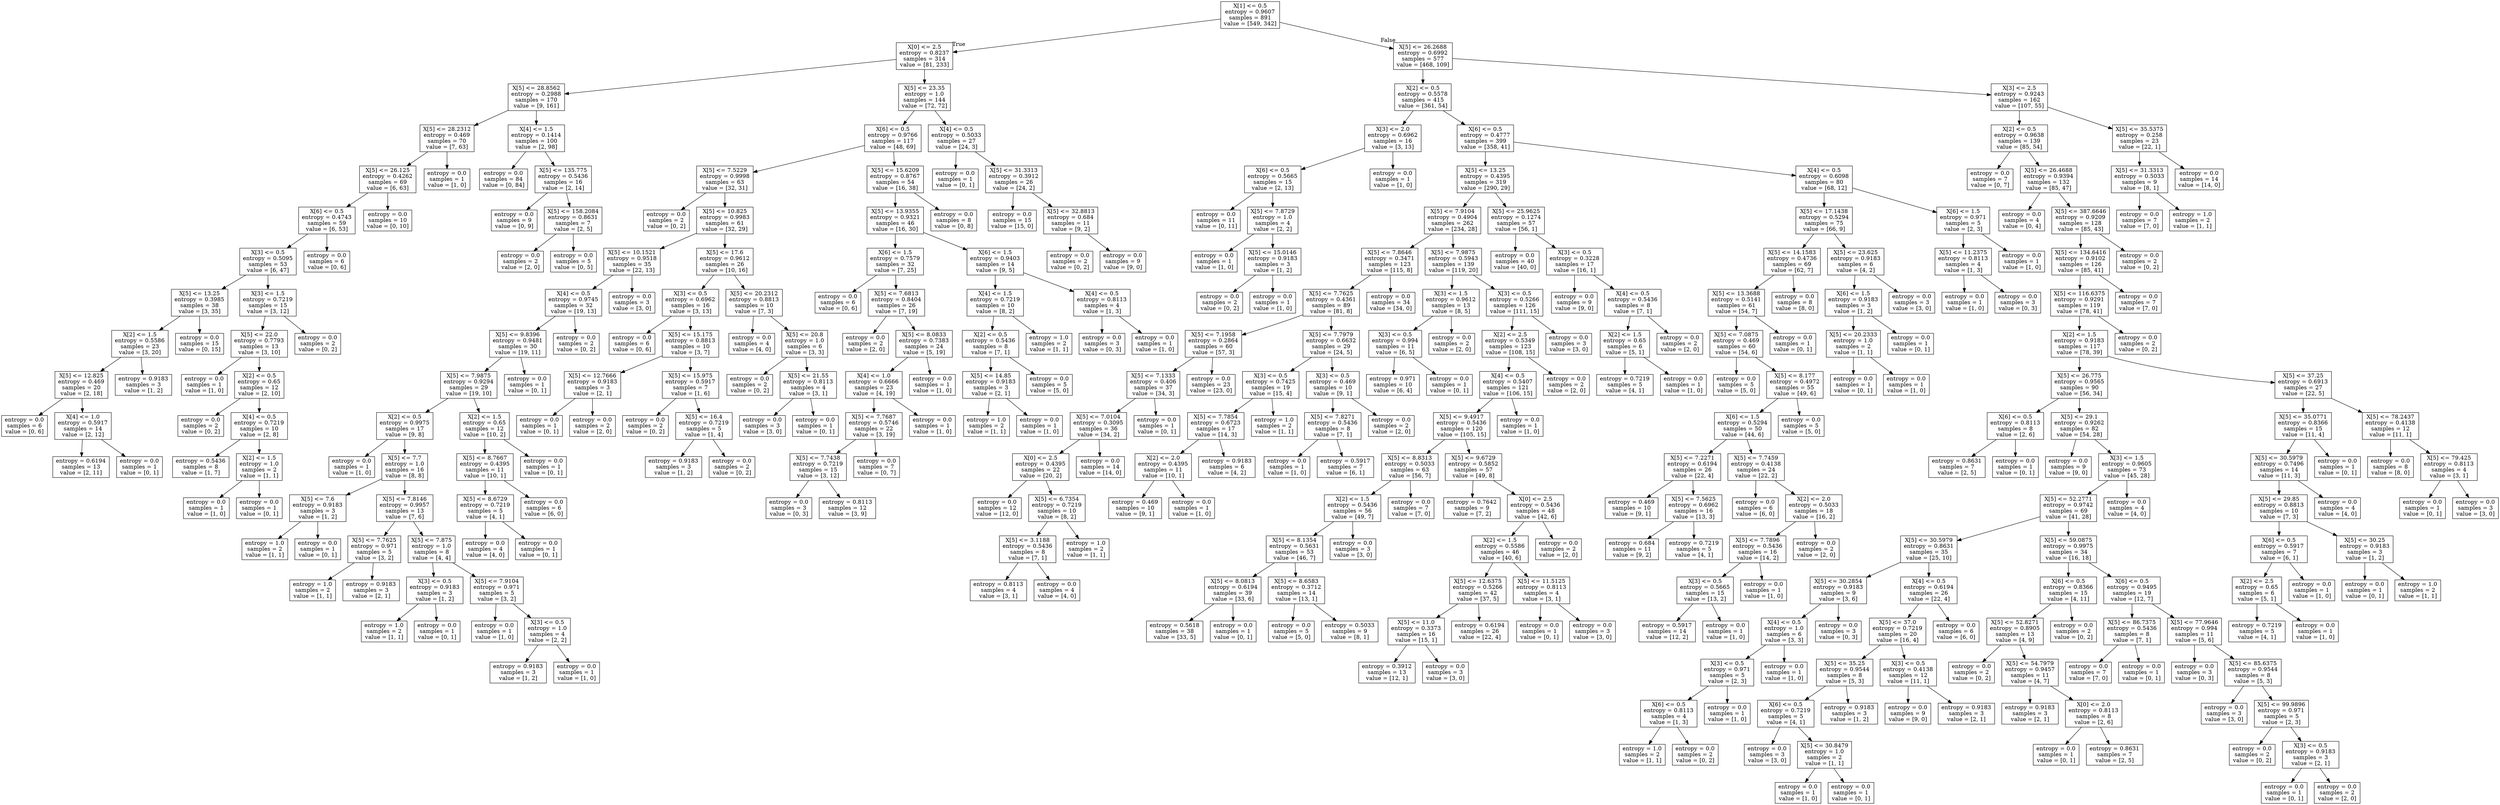 digraph Tree {
node [shape=box] ;
0 [label="X[1] <= 0.5\nentropy = 0.9607\nsamples = 891\nvalue = [549, 342]"] ;
1 [label="X[0] <= 2.5\nentropy = 0.8237\nsamples = 314\nvalue = [81, 233]"] ;
0 -> 1 [labeldistance=2.5, labelangle=45, headlabel="True"] ;
2 [label="X[5] <= 28.8562\nentropy = 0.2988\nsamples = 170\nvalue = [9, 161]"] ;
1 -> 2 ;
3 [label="X[5] <= 28.2312\nentropy = 0.469\nsamples = 70\nvalue = [7, 63]"] ;
2 -> 3 ;
4 [label="X[5] <= 26.125\nentropy = 0.4262\nsamples = 69\nvalue = [6, 63]"] ;
3 -> 4 ;
5 [label="X[6] <= 0.5\nentropy = 0.4743\nsamples = 59\nvalue = [6, 53]"] ;
4 -> 5 ;
6 [label="X[3] <= 0.5\nentropy = 0.5095\nsamples = 53\nvalue = [6, 47]"] ;
5 -> 6 ;
7 [label="X[5] <= 13.25\nentropy = 0.3985\nsamples = 38\nvalue = [3, 35]"] ;
6 -> 7 ;
8 [label="X[2] <= 1.5\nentropy = 0.5586\nsamples = 23\nvalue = [3, 20]"] ;
7 -> 8 ;
9 [label="X[5] <= 12.825\nentropy = 0.469\nsamples = 20\nvalue = [2, 18]"] ;
8 -> 9 ;
10 [label="entropy = 0.0\nsamples = 6\nvalue = [0, 6]"] ;
9 -> 10 ;
11 [label="X[4] <= 1.0\nentropy = 0.5917\nsamples = 14\nvalue = [2, 12]"] ;
9 -> 11 ;
12 [label="entropy = 0.6194\nsamples = 13\nvalue = [2, 11]"] ;
11 -> 12 ;
13 [label="entropy = 0.0\nsamples = 1\nvalue = [0, 1]"] ;
11 -> 13 ;
14 [label="entropy = 0.9183\nsamples = 3\nvalue = [1, 2]"] ;
8 -> 14 ;
15 [label="entropy = 0.0\nsamples = 15\nvalue = [0, 15]"] ;
7 -> 15 ;
16 [label="X[3] <= 1.5\nentropy = 0.7219\nsamples = 15\nvalue = [3, 12]"] ;
6 -> 16 ;
17 [label="X[5] <= 22.0\nentropy = 0.7793\nsamples = 13\nvalue = [3, 10]"] ;
16 -> 17 ;
18 [label="entropy = 0.0\nsamples = 1\nvalue = [1, 0]"] ;
17 -> 18 ;
19 [label="X[2] <= 0.5\nentropy = 0.65\nsamples = 12\nvalue = [2, 10]"] ;
17 -> 19 ;
20 [label="entropy = 0.0\nsamples = 2\nvalue = [0, 2]"] ;
19 -> 20 ;
21 [label="X[4] <= 0.5\nentropy = 0.7219\nsamples = 10\nvalue = [2, 8]"] ;
19 -> 21 ;
22 [label="entropy = 0.5436\nsamples = 8\nvalue = [1, 7]"] ;
21 -> 22 ;
23 [label="X[2] <= 1.5\nentropy = 1.0\nsamples = 2\nvalue = [1, 1]"] ;
21 -> 23 ;
24 [label="entropy = 0.0\nsamples = 1\nvalue = [1, 0]"] ;
23 -> 24 ;
25 [label="entropy = 0.0\nsamples = 1\nvalue = [0, 1]"] ;
23 -> 25 ;
26 [label="entropy = 0.0\nsamples = 2\nvalue = [0, 2]"] ;
16 -> 26 ;
27 [label="entropy = 0.0\nsamples = 6\nvalue = [0, 6]"] ;
5 -> 27 ;
28 [label="entropy = 0.0\nsamples = 10\nvalue = [0, 10]"] ;
4 -> 28 ;
29 [label="entropy = 0.0\nsamples = 1\nvalue = [1, 0]"] ;
3 -> 29 ;
30 [label="X[4] <= 1.5\nentropy = 0.1414\nsamples = 100\nvalue = [2, 98]"] ;
2 -> 30 ;
31 [label="entropy = 0.0\nsamples = 84\nvalue = [0, 84]"] ;
30 -> 31 ;
32 [label="X[5] <= 135.775\nentropy = 0.5436\nsamples = 16\nvalue = [2, 14]"] ;
30 -> 32 ;
33 [label="entropy = 0.0\nsamples = 9\nvalue = [0, 9]"] ;
32 -> 33 ;
34 [label="X[5] <= 158.2084\nentropy = 0.8631\nsamples = 7\nvalue = [2, 5]"] ;
32 -> 34 ;
35 [label="entropy = 0.0\nsamples = 2\nvalue = [2, 0]"] ;
34 -> 35 ;
36 [label="entropy = 0.0\nsamples = 5\nvalue = [0, 5]"] ;
34 -> 36 ;
37 [label="X[5] <= 23.35\nentropy = 1.0\nsamples = 144\nvalue = [72, 72]"] ;
1 -> 37 ;
38 [label="X[6] <= 0.5\nentropy = 0.9766\nsamples = 117\nvalue = [48, 69]"] ;
37 -> 38 ;
39 [label="X[5] <= 7.5229\nentropy = 0.9998\nsamples = 63\nvalue = [32, 31]"] ;
38 -> 39 ;
40 [label="entropy = 0.0\nsamples = 2\nvalue = [0, 2]"] ;
39 -> 40 ;
41 [label="X[5] <= 10.825\nentropy = 0.9983\nsamples = 61\nvalue = [32, 29]"] ;
39 -> 41 ;
42 [label="X[5] <= 10.1521\nentropy = 0.9518\nsamples = 35\nvalue = [22, 13]"] ;
41 -> 42 ;
43 [label="X[4] <= 0.5\nentropy = 0.9745\nsamples = 32\nvalue = [19, 13]"] ;
42 -> 43 ;
44 [label="X[5] <= 9.8396\nentropy = 0.9481\nsamples = 30\nvalue = [19, 11]"] ;
43 -> 44 ;
45 [label="X[5] <= 7.9875\nentropy = 0.9294\nsamples = 29\nvalue = [19, 10]"] ;
44 -> 45 ;
46 [label="X[2] <= 0.5\nentropy = 0.9975\nsamples = 17\nvalue = [9, 8]"] ;
45 -> 46 ;
47 [label="entropy = 0.0\nsamples = 1\nvalue = [1, 0]"] ;
46 -> 47 ;
48 [label="X[5] <= 7.7\nentropy = 1.0\nsamples = 16\nvalue = [8, 8]"] ;
46 -> 48 ;
49 [label="X[5] <= 7.6\nentropy = 0.9183\nsamples = 3\nvalue = [1, 2]"] ;
48 -> 49 ;
50 [label="entropy = 1.0\nsamples = 2\nvalue = [1, 1]"] ;
49 -> 50 ;
51 [label="entropy = 0.0\nsamples = 1\nvalue = [0, 1]"] ;
49 -> 51 ;
52 [label="X[5] <= 7.8146\nentropy = 0.9957\nsamples = 13\nvalue = [7, 6]"] ;
48 -> 52 ;
53 [label="X[5] <= 7.7625\nentropy = 0.971\nsamples = 5\nvalue = [3, 2]"] ;
52 -> 53 ;
54 [label="entropy = 1.0\nsamples = 2\nvalue = [1, 1]"] ;
53 -> 54 ;
55 [label="entropy = 0.9183\nsamples = 3\nvalue = [2, 1]"] ;
53 -> 55 ;
56 [label="X[5] <= 7.875\nentropy = 1.0\nsamples = 8\nvalue = [4, 4]"] ;
52 -> 56 ;
57 [label="X[3] <= 0.5\nentropy = 0.9183\nsamples = 3\nvalue = [1, 2]"] ;
56 -> 57 ;
58 [label="entropy = 1.0\nsamples = 2\nvalue = [1, 1]"] ;
57 -> 58 ;
59 [label="entropy = 0.0\nsamples = 1\nvalue = [0, 1]"] ;
57 -> 59 ;
60 [label="X[5] <= 7.9104\nentropy = 0.971\nsamples = 5\nvalue = [3, 2]"] ;
56 -> 60 ;
61 [label="entropy = 0.0\nsamples = 1\nvalue = [1, 0]"] ;
60 -> 61 ;
62 [label="X[3] <= 0.5\nentropy = 1.0\nsamples = 4\nvalue = [2, 2]"] ;
60 -> 62 ;
63 [label="entropy = 0.9183\nsamples = 3\nvalue = [1, 2]"] ;
62 -> 63 ;
64 [label="entropy = 0.0\nsamples = 1\nvalue = [1, 0]"] ;
62 -> 64 ;
65 [label="X[2] <= 1.5\nentropy = 0.65\nsamples = 12\nvalue = [10, 2]"] ;
45 -> 65 ;
66 [label="X[5] <= 8.7667\nentropy = 0.4395\nsamples = 11\nvalue = [10, 1]"] ;
65 -> 66 ;
67 [label="X[5] <= 8.6729\nentropy = 0.7219\nsamples = 5\nvalue = [4, 1]"] ;
66 -> 67 ;
68 [label="entropy = 0.0\nsamples = 4\nvalue = [4, 0]"] ;
67 -> 68 ;
69 [label="entropy = 0.0\nsamples = 1\nvalue = [0, 1]"] ;
67 -> 69 ;
70 [label="entropy = 0.0\nsamples = 6\nvalue = [6, 0]"] ;
66 -> 70 ;
71 [label="entropy = 0.0\nsamples = 1\nvalue = [0, 1]"] ;
65 -> 71 ;
72 [label="entropy = 0.0\nsamples = 1\nvalue = [0, 1]"] ;
44 -> 72 ;
73 [label="entropy = 0.0\nsamples = 2\nvalue = [0, 2]"] ;
43 -> 73 ;
74 [label="entropy = 0.0\nsamples = 3\nvalue = [3, 0]"] ;
42 -> 74 ;
75 [label="X[5] <= 17.6\nentropy = 0.9612\nsamples = 26\nvalue = [10, 16]"] ;
41 -> 75 ;
76 [label="X[3] <= 0.5\nentropy = 0.6962\nsamples = 16\nvalue = [3, 13]"] ;
75 -> 76 ;
77 [label="entropy = 0.0\nsamples = 6\nvalue = [0, 6]"] ;
76 -> 77 ;
78 [label="X[5] <= 15.175\nentropy = 0.8813\nsamples = 10\nvalue = [3, 7]"] ;
76 -> 78 ;
79 [label="X[5] <= 12.7666\nentropy = 0.9183\nsamples = 3\nvalue = [2, 1]"] ;
78 -> 79 ;
80 [label="entropy = 0.0\nsamples = 1\nvalue = [0, 1]"] ;
79 -> 80 ;
81 [label="entropy = 0.0\nsamples = 2\nvalue = [2, 0]"] ;
79 -> 81 ;
82 [label="X[5] <= 15.975\nentropy = 0.5917\nsamples = 7\nvalue = [1, 6]"] ;
78 -> 82 ;
83 [label="entropy = 0.0\nsamples = 2\nvalue = [0, 2]"] ;
82 -> 83 ;
84 [label="X[5] <= 16.4\nentropy = 0.7219\nsamples = 5\nvalue = [1, 4]"] ;
82 -> 84 ;
85 [label="entropy = 0.9183\nsamples = 3\nvalue = [1, 2]"] ;
84 -> 85 ;
86 [label="entropy = 0.0\nsamples = 2\nvalue = [0, 2]"] ;
84 -> 86 ;
87 [label="X[5] <= 20.2312\nentropy = 0.8813\nsamples = 10\nvalue = [7, 3]"] ;
75 -> 87 ;
88 [label="entropy = 0.0\nsamples = 4\nvalue = [4, 0]"] ;
87 -> 88 ;
89 [label="X[5] <= 20.8\nentropy = 1.0\nsamples = 6\nvalue = [3, 3]"] ;
87 -> 89 ;
90 [label="entropy = 0.0\nsamples = 2\nvalue = [0, 2]"] ;
89 -> 90 ;
91 [label="X[5] <= 21.55\nentropy = 0.8113\nsamples = 4\nvalue = [3, 1]"] ;
89 -> 91 ;
92 [label="entropy = 0.0\nsamples = 3\nvalue = [3, 0]"] ;
91 -> 92 ;
93 [label="entropy = 0.0\nsamples = 1\nvalue = [0, 1]"] ;
91 -> 93 ;
94 [label="X[5] <= 15.6209\nentropy = 0.8767\nsamples = 54\nvalue = [16, 38]"] ;
38 -> 94 ;
95 [label="X[5] <= 13.9355\nentropy = 0.9321\nsamples = 46\nvalue = [16, 30]"] ;
94 -> 95 ;
96 [label="X[6] <= 1.5\nentropy = 0.7579\nsamples = 32\nvalue = [7, 25]"] ;
95 -> 96 ;
97 [label="entropy = 0.0\nsamples = 6\nvalue = [0, 6]"] ;
96 -> 97 ;
98 [label="X[5] <= 7.6813\nentropy = 0.8404\nsamples = 26\nvalue = [7, 19]"] ;
96 -> 98 ;
99 [label="entropy = 0.0\nsamples = 2\nvalue = [2, 0]"] ;
98 -> 99 ;
100 [label="X[5] <= 8.0833\nentropy = 0.7383\nsamples = 24\nvalue = [5, 19]"] ;
98 -> 100 ;
101 [label="X[4] <= 1.0\nentropy = 0.6666\nsamples = 23\nvalue = [4, 19]"] ;
100 -> 101 ;
102 [label="X[5] <= 7.7687\nentropy = 0.5746\nsamples = 22\nvalue = [3, 19]"] ;
101 -> 102 ;
103 [label="X[5] <= 7.7438\nentropy = 0.7219\nsamples = 15\nvalue = [3, 12]"] ;
102 -> 103 ;
104 [label="entropy = 0.0\nsamples = 3\nvalue = [0, 3]"] ;
103 -> 104 ;
105 [label="entropy = 0.8113\nsamples = 12\nvalue = [3, 9]"] ;
103 -> 105 ;
106 [label="entropy = 0.0\nsamples = 7\nvalue = [0, 7]"] ;
102 -> 106 ;
107 [label="entropy = 0.0\nsamples = 1\nvalue = [1, 0]"] ;
101 -> 107 ;
108 [label="entropy = 0.0\nsamples = 1\nvalue = [1, 0]"] ;
100 -> 108 ;
109 [label="X[6] <= 1.5\nentropy = 0.9403\nsamples = 14\nvalue = [9, 5]"] ;
95 -> 109 ;
110 [label="X[4] <= 1.5\nentropy = 0.7219\nsamples = 10\nvalue = [8, 2]"] ;
109 -> 110 ;
111 [label="X[2] <= 0.5\nentropy = 0.5436\nsamples = 8\nvalue = [7, 1]"] ;
110 -> 111 ;
112 [label="X[5] <= 14.85\nentropy = 0.9183\nsamples = 3\nvalue = [2, 1]"] ;
111 -> 112 ;
113 [label="entropy = 1.0\nsamples = 2\nvalue = [1, 1]"] ;
112 -> 113 ;
114 [label="entropy = 0.0\nsamples = 1\nvalue = [1, 0]"] ;
112 -> 114 ;
115 [label="entropy = 0.0\nsamples = 5\nvalue = [5, 0]"] ;
111 -> 115 ;
116 [label="entropy = 1.0\nsamples = 2\nvalue = [1, 1]"] ;
110 -> 116 ;
117 [label="X[4] <= 0.5\nentropy = 0.8113\nsamples = 4\nvalue = [1, 3]"] ;
109 -> 117 ;
118 [label="entropy = 0.0\nsamples = 3\nvalue = [0, 3]"] ;
117 -> 118 ;
119 [label="entropy = 0.0\nsamples = 1\nvalue = [1, 0]"] ;
117 -> 119 ;
120 [label="entropy = 0.0\nsamples = 8\nvalue = [0, 8]"] ;
94 -> 120 ;
121 [label="X[4] <= 0.5\nentropy = 0.5033\nsamples = 27\nvalue = [24, 3]"] ;
37 -> 121 ;
122 [label="entropy = 0.0\nsamples = 1\nvalue = [0, 1]"] ;
121 -> 122 ;
123 [label="X[5] <= 31.3313\nentropy = 0.3912\nsamples = 26\nvalue = [24, 2]"] ;
121 -> 123 ;
124 [label="entropy = 0.0\nsamples = 15\nvalue = [15, 0]"] ;
123 -> 124 ;
125 [label="X[5] <= 32.8813\nentropy = 0.684\nsamples = 11\nvalue = [9, 2]"] ;
123 -> 125 ;
126 [label="entropy = 0.0\nsamples = 2\nvalue = [0, 2]"] ;
125 -> 126 ;
127 [label="entropy = 0.0\nsamples = 9\nvalue = [9, 0]"] ;
125 -> 127 ;
128 [label="X[5] <= 26.2688\nentropy = 0.6992\nsamples = 577\nvalue = [468, 109]"] ;
0 -> 128 [labeldistance=2.5, labelangle=-45, headlabel="False"] ;
129 [label="X[2] <= 0.5\nentropy = 0.5578\nsamples = 415\nvalue = [361, 54]"] ;
128 -> 129 ;
130 [label="X[3] <= 2.0\nentropy = 0.6962\nsamples = 16\nvalue = [3, 13]"] ;
129 -> 130 ;
131 [label="X[6] <= 0.5\nentropy = 0.5665\nsamples = 15\nvalue = [2, 13]"] ;
130 -> 131 ;
132 [label="entropy = 0.0\nsamples = 11\nvalue = [0, 11]"] ;
131 -> 132 ;
133 [label="X[5] <= 7.8729\nentropy = 1.0\nsamples = 4\nvalue = [2, 2]"] ;
131 -> 133 ;
134 [label="entropy = 0.0\nsamples = 1\nvalue = [1, 0]"] ;
133 -> 134 ;
135 [label="X[5] <= 15.0146\nentropy = 0.9183\nsamples = 3\nvalue = [1, 2]"] ;
133 -> 135 ;
136 [label="entropy = 0.0\nsamples = 2\nvalue = [0, 2]"] ;
135 -> 136 ;
137 [label="entropy = 0.0\nsamples = 1\nvalue = [1, 0]"] ;
135 -> 137 ;
138 [label="entropy = 0.0\nsamples = 1\nvalue = [1, 0]"] ;
130 -> 138 ;
139 [label="X[6] <= 0.5\nentropy = 0.4777\nsamples = 399\nvalue = [358, 41]"] ;
129 -> 139 ;
140 [label="X[5] <= 13.25\nentropy = 0.4395\nsamples = 319\nvalue = [290, 29]"] ;
139 -> 140 ;
141 [label="X[5] <= 7.9104\nentropy = 0.4904\nsamples = 262\nvalue = [234, 28]"] ;
140 -> 141 ;
142 [label="X[5] <= 7.8646\nentropy = 0.3471\nsamples = 123\nvalue = [115, 8]"] ;
141 -> 142 ;
143 [label="X[5] <= 7.7625\nentropy = 0.4361\nsamples = 89\nvalue = [81, 8]"] ;
142 -> 143 ;
144 [label="X[5] <= 7.1958\nentropy = 0.2864\nsamples = 60\nvalue = [57, 3]"] ;
143 -> 144 ;
145 [label="X[5] <= 7.1333\nentropy = 0.406\nsamples = 37\nvalue = [34, 3]"] ;
144 -> 145 ;
146 [label="X[5] <= 7.0104\nentropy = 0.3095\nsamples = 36\nvalue = [34, 2]"] ;
145 -> 146 ;
147 [label="X[0] <= 2.5\nentropy = 0.4395\nsamples = 22\nvalue = [20, 2]"] ;
146 -> 147 ;
148 [label="entropy = 0.0\nsamples = 12\nvalue = [12, 0]"] ;
147 -> 148 ;
149 [label="X[5] <= 6.7354\nentropy = 0.7219\nsamples = 10\nvalue = [8, 2]"] ;
147 -> 149 ;
150 [label="X[5] <= 3.1188\nentropy = 0.5436\nsamples = 8\nvalue = [7, 1]"] ;
149 -> 150 ;
151 [label="entropy = 0.8113\nsamples = 4\nvalue = [3, 1]"] ;
150 -> 151 ;
152 [label="entropy = 0.0\nsamples = 4\nvalue = [4, 0]"] ;
150 -> 152 ;
153 [label="entropy = 1.0\nsamples = 2\nvalue = [1, 1]"] ;
149 -> 153 ;
154 [label="entropy = 0.0\nsamples = 14\nvalue = [14, 0]"] ;
146 -> 154 ;
155 [label="entropy = 0.0\nsamples = 1\nvalue = [0, 1]"] ;
145 -> 155 ;
156 [label="entropy = 0.0\nsamples = 23\nvalue = [23, 0]"] ;
144 -> 156 ;
157 [label="X[5] <= 7.7979\nentropy = 0.6632\nsamples = 29\nvalue = [24, 5]"] ;
143 -> 157 ;
158 [label="X[3] <= 0.5\nentropy = 0.7425\nsamples = 19\nvalue = [15, 4]"] ;
157 -> 158 ;
159 [label="X[5] <= 7.7854\nentropy = 0.6723\nsamples = 17\nvalue = [14, 3]"] ;
158 -> 159 ;
160 [label="X[2] <= 2.0\nentropy = 0.4395\nsamples = 11\nvalue = [10, 1]"] ;
159 -> 160 ;
161 [label="entropy = 0.469\nsamples = 10\nvalue = [9, 1]"] ;
160 -> 161 ;
162 [label="entropy = 0.0\nsamples = 1\nvalue = [1, 0]"] ;
160 -> 162 ;
163 [label="entropy = 0.9183\nsamples = 6\nvalue = [4, 2]"] ;
159 -> 163 ;
164 [label="entropy = 1.0\nsamples = 2\nvalue = [1, 1]"] ;
158 -> 164 ;
165 [label="X[3] <= 0.5\nentropy = 0.469\nsamples = 10\nvalue = [9, 1]"] ;
157 -> 165 ;
166 [label="X[5] <= 7.8271\nentropy = 0.5436\nsamples = 8\nvalue = [7, 1]"] ;
165 -> 166 ;
167 [label="entropy = 0.0\nsamples = 1\nvalue = [1, 0]"] ;
166 -> 167 ;
168 [label="entropy = 0.5917\nsamples = 7\nvalue = [6, 1]"] ;
166 -> 168 ;
169 [label="entropy = 0.0\nsamples = 2\nvalue = [2, 0]"] ;
165 -> 169 ;
170 [label="entropy = 0.0\nsamples = 34\nvalue = [34, 0]"] ;
142 -> 170 ;
171 [label="X[5] <= 7.9875\nentropy = 0.5943\nsamples = 139\nvalue = [119, 20]"] ;
141 -> 171 ;
172 [label="X[3] <= 1.5\nentropy = 0.9612\nsamples = 13\nvalue = [8, 5]"] ;
171 -> 172 ;
173 [label="X[3] <= 0.5\nentropy = 0.994\nsamples = 11\nvalue = [6, 5]"] ;
172 -> 173 ;
174 [label="entropy = 0.971\nsamples = 10\nvalue = [6, 4]"] ;
173 -> 174 ;
175 [label="entropy = 0.0\nsamples = 1\nvalue = [0, 1]"] ;
173 -> 175 ;
176 [label="entropy = 0.0\nsamples = 2\nvalue = [2, 0]"] ;
172 -> 176 ;
177 [label="X[3] <= 0.5\nentropy = 0.5266\nsamples = 126\nvalue = [111, 15]"] ;
171 -> 177 ;
178 [label="X[2] <= 2.5\nentropy = 0.5349\nsamples = 123\nvalue = [108, 15]"] ;
177 -> 178 ;
179 [label="X[4] <= 0.5\nentropy = 0.5407\nsamples = 121\nvalue = [106, 15]"] ;
178 -> 179 ;
180 [label="X[5] <= 9.4917\nentropy = 0.5436\nsamples = 120\nvalue = [105, 15]"] ;
179 -> 180 ;
181 [label="X[5] <= 8.8313\nentropy = 0.5033\nsamples = 63\nvalue = [56, 7]"] ;
180 -> 181 ;
182 [label="X[2] <= 1.5\nentropy = 0.5436\nsamples = 56\nvalue = [49, 7]"] ;
181 -> 182 ;
183 [label="X[5] <= 8.1354\nentropy = 0.5631\nsamples = 53\nvalue = [46, 7]"] ;
182 -> 183 ;
184 [label="X[5] <= 8.0813\nentropy = 0.6194\nsamples = 39\nvalue = [33, 6]"] ;
183 -> 184 ;
185 [label="entropy = 0.5618\nsamples = 38\nvalue = [33, 5]"] ;
184 -> 185 ;
186 [label="entropy = 0.0\nsamples = 1\nvalue = [0, 1]"] ;
184 -> 186 ;
187 [label="X[5] <= 8.6583\nentropy = 0.3712\nsamples = 14\nvalue = [13, 1]"] ;
183 -> 187 ;
188 [label="entropy = 0.0\nsamples = 5\nvalue = [5, 0]"] ;
187 -> 188 ;
189 [label="entropy = 0.5033\nsamples = 9\nvalue = [8, 1]"] ;
187 -> 189 ;
190 [label="entropy = 0.0\nsamples = 3\nvalue = [3, 0]"] ;
182 -> 190 ;
191 [label="entropy = 0.0\nsamples = 7\nvalue = [7, 0]"] ;
181 -> 191 ;
192 [label="X[5] <= 9.6729\nentropy = 0.5852\nsamples = 57\nvalue = [49, 8]"] ;
180 -> 192 ;
193 [label="entropy = 0.7642\nsamples = 9\nvalue = [7, 2]"] ;
192 -> 193 ;
194 [label="X[0] <= 2.5\nentropy = 0.5436\nsamples = 48\nvalue = [42, 6]"] ;
192 -> 194 ;
195 [label="X[2] <= 1.5\nentropy = 0.5586\nsamples = 46\nvalue = [40, 6]"] ;
194 -> 195 ;
196 [label="X[5] <= 12.6375\nentropy = 0.5266\nsamples = 42\nvalue = [37, 5]"] ;
195 -> 196 ;
197 [label="X[5] <= 11.0\nentropy = 0.3373\nsamples = 16\nvalue = [15, 1]"] ;
196 -> 197 ;
198 [label="entropy = 0.3912\nsamples = 13\nvalue = [12, 1]"] ;
197 -> 198 ;
199 [label="entropy = 0.0\nsamples = 3\nvalue = [3, 0]"] ;
197 -> 199 ;
200 [label="entropy = 0.6194\nsamples = 26\nvalue = [22, 4]"] ;
196 -> 200 ;
201 [label="X[5] <= 11.5125\nentropy = 0.8113\nsamples = 4\nvalue = [3, 1]"] ;
195 -> 201 ;
202 [label="entropy = 0.0\nsamples = 1\nvalue = [0, 1]"] ;
201 -> 202 ;
203 [label="entropy = 0.0\nsamples = 3\nvalue = [3, 0]"] ;
201 -> 203 ;
204 [label="entropy = 0.0\nsamples = 2\nvalue = [2, 0]"] ;
194 -> 204 ;
205 [label="entropy = 0.0\nsamples = 1\nvalue = [1, 0]"] ;
179 -> 205 ;
206 [label="entropy = 0.0\nsamples = 2\nvalue = [2, 0]"] ;
178 -> 206 ;
207 [label="entropy = 0.0\nsamples = 3\nvalue = [3, 0]"] ;
177 -> 207 ;
208 [label="X[5] <= 25.9625\nentropy = 0.1274\nsamples = 57\nvalue = [56, 1]"] ;
140 -> 208 ;
209 [label="entropy = 0.0\nsamples = 40\nvalue = [40, 0]"] ;
208 -> 209 ;
210 [label="X[3] <= 0.5\nentropy = 0.3228\nsamples = 17\nvalue = [16, 1]"] ;
208 -> 210 ;
211 [label="entropy = 0.0\nsamples = 9\nvalue = [9, 0]"] ;
210 -> 211 ;
212 [label="X[4] <= 0.5\nentropy = 0.5436\nsamples = 8\nvalue = [7, 1]"] ;
210 -> 212 ;
213 [label="X[2] <= 1.5\nentropy = 0.65\nsamples = 6\nvalue = [5, 1]"] ;
212 -> 213 ;
214 [label="entropy = 0.7219\nsamples = 5\nvalue = [4, 1]"] ;
213 -> 214 ;
215 [label="entropy = 0.0\nsamples = 1\nvalue = [1, 0]"] ;
213 -> 215 ;
216 [label="entropy = 0.0\nsamples = 2\nvalue = [2, 0]"] ;
212 -> 216 ;
217 [label="X[4] <= 0.5\nentropy = 0.6098\nsamples = 80\nvalue = [68, 12]"] ;
139 -> 217 ;
218 [label="X[5] <= 17.1438\nentropy = 0.5294\nsamples = 75\nvalue = [66, 9]"] ;
217 -> 218 ;
219 [label="X[5] <= 14.1583\nentropy = 0.4736\nsamples = 69\nvalue = [62, 7]"] ;
218 -> 219 ;
220 [label="X[5] <= 13.3688\nentropy = 0.5141\nsamples = 61\nvalue = [54, 7]"] ;
219 -> 220 ;
221 [label="X[5] <= 7.0875\nentropy = 0.469\nsamples = 60\nvalue = [54, 6]"] ;
220 -> 221 ;
222 [label="entropy = 0.0\nsamples = 5\nvalue = [5, 0]"] ;
221 -> 222 ;
223 [label="X[5] <= 8.177\nentropy = 0.4972\nsamples = 55\nvalue = [49, 6]"] ;
221 -> 223 ;
224 [label="X[6] <= 1.5\nentropy = 0.5294\nsamples = 50\nvalue = [44, 6]"] ;
223 -> 224 ;
225 [label="X[5] <= 7.2271\nentropy = 0.6194\nsamples = 26\nvalue = [22, 4]"] ;
224 -> 225 ;
226 [label="entropy = 0.469\nsamples = 10\nvalue = [9, 1]"] ;
225 -> 226 ;
227 [label="X[5] <= 7.5625\nentropy = 0.6962\nsamples = 16\nvalue = [13, 3]"] ;
225 -> 227 ;
228 [label="entropy = 0.684\nsamples = 11\nvalue = [9, 2]"] ;
227 -> 228 ;
229 [label="entropy = 0.7219\nsamples = 5\nvalue = [4, 1]"] ;
227 -> 229 ;
230 [label="X[5] <= 7.7459\nentropy = 0.4138\nsamples = 24\nvalue = [22, 2]"] ;
224 -> 230 ;
231 [label="entropy = 0.0\nsamples = 6\nvalue = [6, 0]"] ;
230 -> 231 ;
232 [label="X[2] <= 2.0\nentropy = 0.5033\nsamples = 18\nvalue = [16, 2]"] ;
230 -> 232 ;
233 [label="X[5] <= 7.7896\nentropy = 0.5436\nsamples = 16\nvalue = [14, 2]"] ;
232 -> 233 ;
234 [label="X[3] <= 0.5\nentropy = 0.5665\nsamples = 15\nvalue = [13, 2]"] ;
233 -> 234 ;
235 [label="entropy = 0.5917\nsamples = 14\nvalue = [12, 2]"] ;
234 -> 235 ;
236 [label="entropy = 0.0\nsamples = 1\nvalue = [1, 0]"] ;
234 -> 236 ;
237 [label="entropy = 0.0\nsamples = 1\nvalue = [1, 0]"] ;
233 -> 237 ;
238 [label="entropy = 0.0\nsamples = 2\nvalue = [2, 0]"] ;
232 -> 238 ;
239 [label="entropy = 0.0\nsamples = 5\nvalue = [5, 0]"] ;
223 -> 239 ;
240 [label="entropy = 0.0\nsamples = 1\nvalue = [0, 1]"] ;
220 -> 240 ;
241 [label="entropy = 0.0\nsamples = 8\nvalue = [8, 0]"] ;
219 -> 241 ;
242 [label="X[5] <= 23.625\nentropy = 0.9183\nsamples = 6\nvalue = [4, 2]"] ;
218 -> 242 ;
243 [label="X[6] <= 1.5\nentropy = 0.9183\nsamples = 3\nvalue = [1, 2]"] ;
242 -> 243 ;
244 [label="X[5] <= 20.2333\nentropy = 1.0\nsamples = 2\nvalue = [1, 1]"] ;
243 -> 244 ;
245 [label="entropy = 0.0\nsamples = 1\nvalue = [0, 1]"] ;
244 -> 245 ;
246 [label="entropy = 0.0\nsamples = 1\nvalue = [1, 0]"] ;
244 -> 246 ;
247 [label="entropy = 0.0\nsamples = 1\nvalue = [0, 1]"] ;
243 -> 247 ;
248 [label="entropy = 0.0\nsamples = 3\nvalue = [3, 0]"] ;
242 -> 248 ;
249 [label="X[6] <= 1.5\nentropy = 0.971\nsamples = 5\nvalue = [2, 3]"] ;
217 -> 249 ;
250 [label="X[5] <= 11.2375\nentropy = 0.8113\nsamples = 4\nvalue = [1, 3]"] ;
249 -> 250 ;
251 [label="entropy = 0.0\nsamples = 1\nvalue = [1, 0]"] ;
250 -> 251 ;
252 [label="entropy = 0.0\nsamples = 3\nvalue = [0, 3]"] ;
250 -> 252 ;
253 [label="entropy = 0.0\nsamples = 1\nvalue = [1, 0]"] ;
249 -> 253 ;
254 [label="X[3] <= 2.5\nentropy = 0.9243\nsamples = 162\nvalue = [107, 55]"] ;
128 -> 254 ;
255 [label="X[2] <= 0.5\nentropy = 0.9638\nsamples = 139\nvalue = [85, 54]"] ;
254 -> 255 ;
256 [label="entropy = 0.0\nsamples = 7\nvalue = [0, 7]"] ;
255 -> 256 ;
257 [label="X[5] <= 26.4688\nentropy = 0.9394\nsamples = 132\nvalue = [85, 47]"] ;
255 -> 257 ;
258 [label="entropy = 0.0\nsamples = 4\nvalue = [0, 4]"] ;
257 -> 258 ;
259 [label="X[5] <= 387.6646\nentropy = 0.9209\nsamples = 128\nvalue = [85, 43]"] ;
257 -> 259 ;
260 [label="X[5] <= 134.6416\nentropy = 0.9102\nsamples = 126\nvalue = [85, 41]"] ;
259 -> 260 ;
261 [label="X[5] <= 116.6375\nentropy = 0.9291\nsamples = 119\nvalue = [78, 41]"] ;
260 -> 261 ;
262 [label="X[2] <= 1.5\nentropy = 0.9183\nsamples = 117\nvalue = [78, 39]"] ;
261 -> 262 ;
263 [label="X[5] <= 26.775\nentropy = 0.9565\nsamples = 90\nvalue = [56, 34]"] ;
262 -> 263 ;
264 [label="X[6] <= 0.5\nentropy = 0.8113\nsamples = 8\nvalue = [2, 6]"] ;
263 -> 264 ;
265 [label="entropy = 0.8631\nsamples = 7\nvalue = [2, 5]"] ;
264 -> 265 ;
266 [label="entropy = 0.0\nsamples = 1\nvalue = [0, 1]"] ;
264 -> 266 ;
267 [label="X[5] <= 29.1\nentropy = 0.9262\nsamples = 82\nvalue = [54, 28]"] ;
263 -> 267 ;
268 [label="entropy = 0.0\nsamples = 9\nvalue = [9, 0]"] ;
267 -> 268 ;
269 [label="X[3] <= 1.5\nentropy = 0.9605\nsamples = 73\nvalue = [45, 28]"] ;
267 -> 269 ;
270 [label="X[5] <= 52.2771\nentropy = 0.9742\nsamples = 69\nvalue = [41, 28]"] ;
269 -> 270 ;
271 [label="X[5] <= 30.5979\nentropy = 0.8631\nsamples = 35\nvalue = [25, 10]"] ;
270 -> 271 ;
272 [label="X[5] <= 30.2854\nentropy = 0.9183\nsamples = 9\nvalue = [3, 6]"] ;
271 -> 272 ;
273 [label="X[4] <= 0.5\nentropy = 1.0\nsamples = 6\nvalue = [3, 3]"] ;
272 -> 273 ;
274 [label="X[3] <= 0.5\nentropy = 0.971\nsamples = 5\nvalue = [2, 3]"] ;
273 -> 274 ;
275 [label="X[6] <= 0.5\nentropy = 0.8113\nsamples = 4\nvalue = [1, 3]"] ;
274 -> 275 ;
276 [label="entropy = 1.0\nsamples = 2\nvalue = [1, 1]"] ;
275 -> 276 ;
277 [label="entropy = 0.0\nsamples = 2\nvalue = [0, 2]"] ;
275 -> 277 ;
278 [label="entropy = 0.0\nsamples = 1\nvalue = [1, 0]"] ;
274 -> 278 ;
279 [label="entropy = 0.0\nsamples = 1\nvalue = [1, 0]"] ;
273 -> 279 ;
280 [label="entropy = 0.0\nsamples = 3\nvalue = [0, 3]"] ;
272 -> 280 ;
281 [label="X[4] <= 0.5\nentropy = 0.6194\nsamples = 26\nvalue = [22, 4]"] ;
271 -> 281 ;
282 [label="X[5] <= 37.0\nentropy = 0.7219\nsamples = 20\nvalue = [16, 4]"] ;
281 -> 282 ;
283 [label="X[5] <= 35.25\nentropy = 0.9544\nsamples = 8\nvalue = [5, 3]"] ;
282 -> 283 ;
284 [label="X[6] <= 0.5\nentropy = 0.7219\nsamples = 5\nvalue = [4, 1]"] ;
283 -> 284 ;
285 [label="entropy = 0.0\nsamples = 3\nvalue = [3, 0]"] ;
284 -> 285 ;
286 [label="X[5] <= 30.8479\nentropy = 1.0\nsamples = 2\nvalue = [1, 1]"] ;
284 -> 286 ;
287 [label="entropy = 0.0\nsamples = 1\nvalue = [1, 0]"] ;
286 -> 287 ;
288 [label="entropy = 0.0\nsamples = 1\nvalue = [0, 1]"] ;
286 -> 288 ;
289 [label="entropy = 0.9183\nsamples = 3\nvalue = [1, 2]"] ;
283 -> 289 ;
290 [label="X[3] <= 0.5\nentropy = 0.4138\nsamples = 12\nvalue = [11, 1]"] ;
282 -> 290 ;
291 [label="entropy = 0.0\nsamples = 9\nvalue = [9, 0]"] ;
290 -> 291 ;
292 [label="entropy = 0.9183\nsamples = 3\nvalue = [2, 1]"] ;
290 -> 292 ;
293 [label="entropy = 0.0\nsamples = 6\nvalue = [6, 0]"] ;
281 -> 293 ;
294 [label="X[5] <= 59.0875\nentropy = 0.9975\nsamples = 34\nvalue = [16, 18]"] ;
270 -> 294 ;
295 [label="X[6] <= 0.5\nentropy = 0.8366\nsamples = 15\nvalue = [4, 11]"] ;
294 -> 295 ;
296 [label="X[5] <= 52.8271\nentropy = 0.8905\nsamples = 13\nvalue = [4, 9]"] ;
295 -> 296 ;
297 [label="entropy = 0.0\nsamples = 2\nvalue = [0, 2]"] ;
296 -> 297 ;
298 [label="X[5] <= 54.7979\nentropy = 0.9457\nsamples = 11\nvalue = [4, 7]"] ;
296 -> 298 ;
299 [label="entropy = 0.9183\nsamples = 3\nvalue = [2, 1]"] ;
298 -> 299 ;
300 [label="X[0] <= 2.0\nentropy = 0.8113\nsamples = 8\nvalue = [2, 6]"] ;
298 -> 300 ;
301 [label="entropy = 0.0\nsamples = 1\nvalue = [0, 1]"] ;
300 -> 301 ;
302 [label="entropy = 0.8631\nsamples = 7\nvalue = [2, 5]"] ;
300 -> 302 ;
303 [label="entropy = 0.0\nsamples = 2\nvalue = [0, 2]"] ;
295 -> 303 ;
304 [label="X[6] <= 0.5\nentropy = 0.9495\nsamples = 19\nvalue = [12, 7]"] ;
294 -> 304 ;
305 [label="X[5] <= 86.7375\nentropy = 0.5436\nsamples = 8\nvalue = [7, 1]"] ;
304 -> 305 ;
306 [label="entropy = 0.0\nsamples = 7\nvalue = [7, 0]"] ;
305 -> 306 ;
307 [label="entropy = 0.0\nsamples = 1\nvalue = [0, 1]"] ;
305 -> 307 ;
308 [label="X[5] <= 77.9646\nentropy = 0.994\nsamples = 11\nvalue = [5, 6]"] ;
304 -> 308 ;
309 [label="entropy = 0.0\nsamples = 3\nvalue = [0, 3]"] ;
308 -> 309 ;
310 [label="X[5] <= 85.6375\nentropy = 0.9544\nsamples = 8\nvalue = [5, 3]"] ;
308 -> 310 ;
311 [label="entropy = 0.0\nsamples = 3\nvalue = [3, 0]"] ;
310 -> 311 ;
312 [label="X[5] <= 99.9896\nentropy = 0.971\nsamples = 5\nvalue = [2, 3]"] ;
310 -> 312 ;
313 [label="entropy = 0.0\nsamples = 2\nvalue = [0, 2]"] ;
312 -> 313 ;
314 [label="X[3] <= 0.5\nentropy = 0.9183\nsamples = 3\nvalue = [2, 1]"] ;
312 -> 314 ;
315 [label="entropy = 0.0\nsamples = 1\nvalue = [0, 1]"] ;
314 -> 315 ;
316 [label="entropy = 0.0\nsamples = 2\nvalue = [2, 0]"] ;
314 -> 316 ;
317 [label="entropy = 0.0\nsamples = 4\nvalue = [4, 0]"] ;
269 -> 317 ;
318 [label="X[5] <= 37.25\nentropy = 0.6913\nsamples = 27\nvalue = [22, 5]"] ;
262 -> 318 ;
319 [label="X[5] <= 35.0771\nentropy = 0.8366\nsamples = 15\nvalue = [11, 4]"] ;
318 -> 319 ;
320 [label="X[5] <= 30.5979\nentropy = 0.7496\nsamples = 14\nvalue = [11, 3]"] ;
319 -> 320 ;
321 [label="X[5] <= 29.85\nentropy = 0.8813\nsamples = 10\nvalue = [7, 3]"] ;
320 -> 321 ;
322 [label="X[6] <= 0.5\nentropy = 0.5917\nsamples = 7\nvalue = [6, 1]"] ;
321 -> 322 ;
323 [label="X[2] <= 2.5\nentropy = 0.65\nsamples = 6\nvalue = [5, 1]"] ;
322 -> 323 ;
324 [label="entropy = 0.7219\nsamples = 5\nvalue = [4, 1]"] ;
323 -> 324 ;
325 [label="entropy = 0.0\nsamples = 1\nvalue = [1, 0]"] ;
323 -> 325 ;
326 [label="entropy = 0.0\nsamples = 1\nvalue = [1, 0]"] ;
322 -> 326 ;
327 [label="X[5] <= 30.25\nentropy = 0.9183\nsamples = 3\nvalue = [1, 2]"] ;
321 -> 327 ;
328 [label="entropy = 0.0\nsamples = 1\nvalue = [0, 1]"] ;
327 -> 328 ;
329 [label="entropy = 1.0\nsamples = 2\nvalue = [1, 1]"] ;
327 -> 329 ;
330 [label="entropy = 0.0\nsamples = 4\nvalue = [4, 0]"] ;
320 -> 330 ;
331 [label="entropy = 0.0\nsamples = 1\nvalue = [0, 1]"] ;
319 -> 331 ;
332 [label="X[5] <= 78.2437\nentropy = 0.4138\nsamples = 12\nvalue = [11, 1]"] ;
318 -> 332 ;
333 [label="entropy = 0.0\nsamples = 8\nvalue = [8, 0]"] ;
332 -> 333 ;
334 [label="X[5] <= 79.425\nentropy = 0.8113\nsamples = 4\nvalue = [3, 1]"] ;
332 -> 334 ;
335 [label="entropy = 0.0\nsamples = 1\nvalue = [0, 1]"] ;
334 -> 335 ;
336 [label="entropy = 0.0\nsamples = 3\nvalue = [3, 0]"] ;
334 -> 336 ;
337 [label="entropy = 0.0\nsamples = 2\nvalue = [0, 2]"] ;
261 -> 337 ;
338 [label="entropy = 0.0\nsamples = 7\nvalue = [7, 0]"] ;
260 -> 338 ;
339 [label="entropy = 0.0\nsamples = 2\nvalue = [0, 2]"] ;
259 -> 339 ;
340 [label="X[5] <= 35.5375\nentropy = 0.258\nsamples = 23\nvalue = [22, 1]"] ;
254 -> 340 ;
341 [label="X[5] <= 31.3313\nentropy = 0.5033\nsamples = 9\nvalue = [8, 1]"] ;
340 -> 341 ;
342 [label="entropy = 0.0\nsamples = 7\nvalue = [7, 0]"] ;
341 -> 342 ;
343 [label="entropy = 1.0\nsamples = 2\nvalue = [1, 1]"] ;
341 -> 343 ;
344 [label="entropy = 0.0\nsamples = 14\nvalue = [14, 0]"] ;
340 -> 344 ;
}